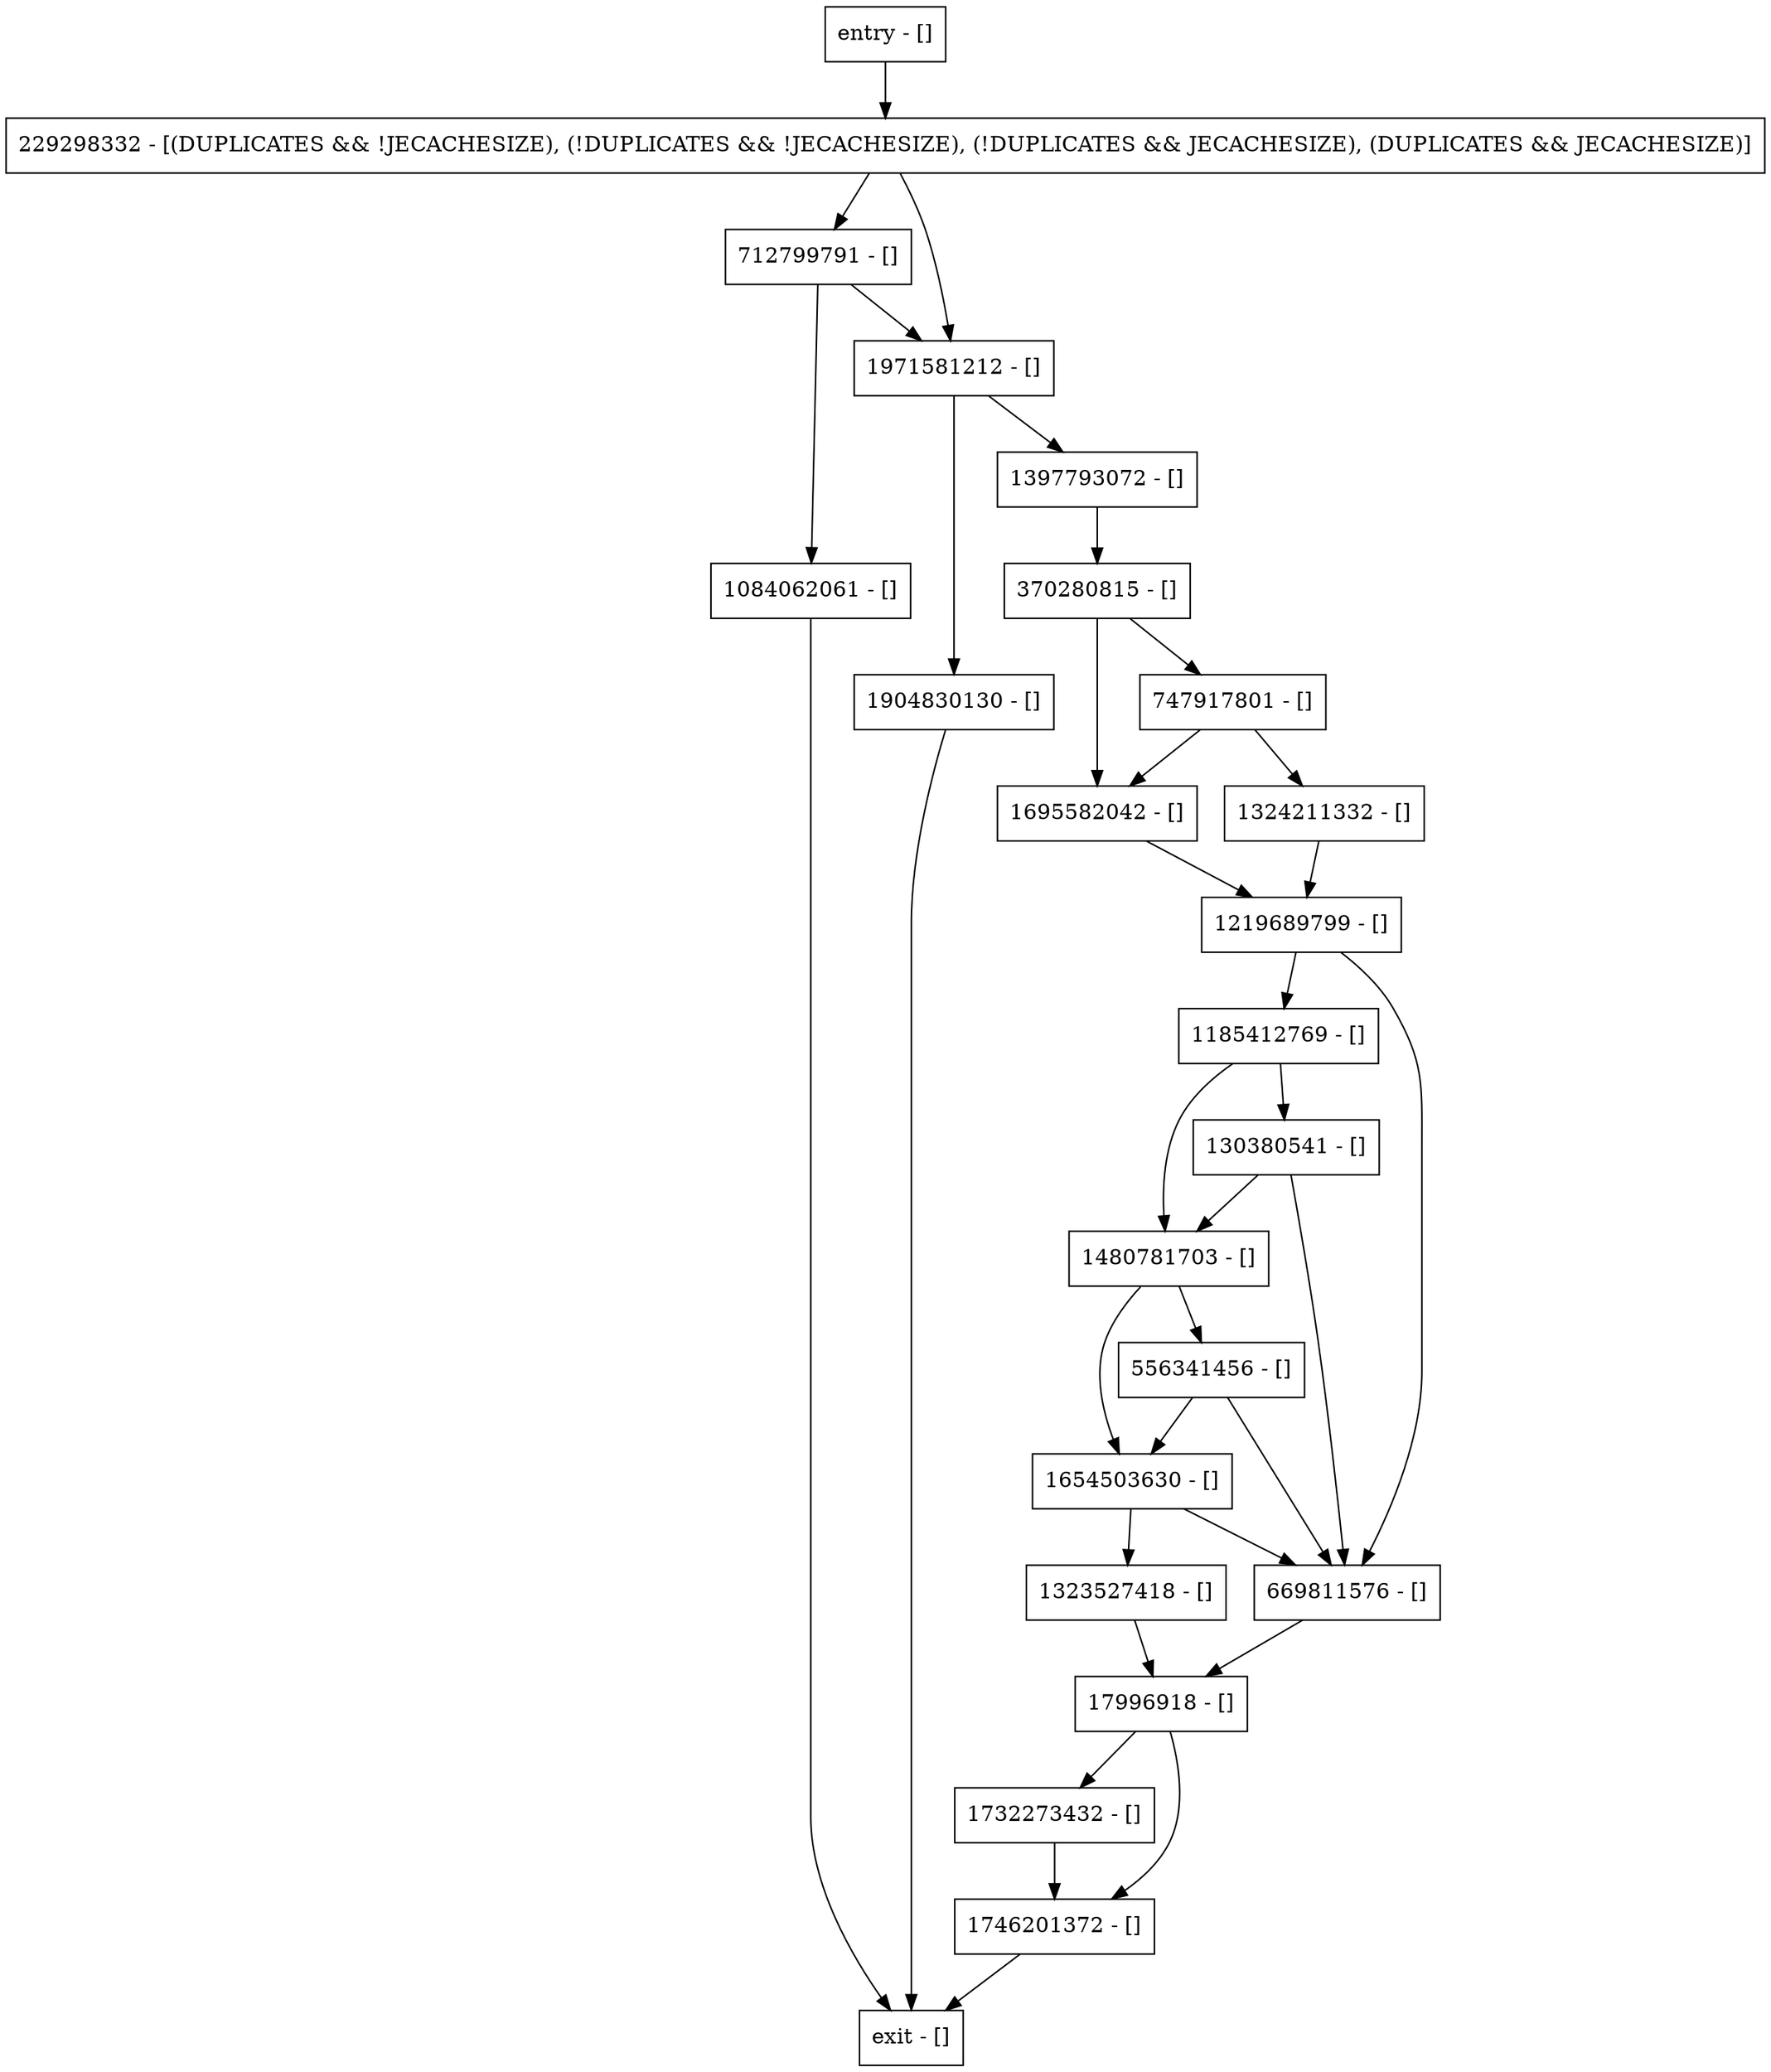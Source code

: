 digraph init {
node [shape=record];
17996918 [label="17996918 - []"];
130380541 [label="130380541 - []"];
1695582042 [label="1695582042 - []"];
747917801 [label="747917801 - []"];
712799791 [label="712799791 - []"];
1480781703 [label="1480781703 - []"];
1732273432 [label="1732273432 - []"];
1324211332 [label="1324211332 - []"];
556341456 [label="556341456 - []"];
1323527418 [label="1323527418 - []"];
entry [label="entry - []"];
exit [label="exit - []"];
229298332 [label="229298332 - [(DUPLICATES && !JECACHESIZE), (!DUPLICATES && !JECACHESIZE), (!DUPLICATES && JECACHESIZE), (DUPLICATES && JECACHESIZE)]"];
1654503630 [label="1654503630 - []"];
370280815 [label="370280815 - []"];
1219689799 [label="1219689799 - []"];
1084062061 [label="1084062061 - []"];
1185412769 [label="1185412769 - []"];
1904830130 [label="1904830130 - []"];
1397793072 [label="1397793072 - []"];
1971581212 [label="1971581212 - []"];
669811576 [label="669811576 - []"];
1746201372 [label="1746201372 - []"];
entry;
exit;
17996918 -> 1732273432;
17996918 -> 1746201372;
130380541 -> 1480781703;
130380541 -> 669811576;
1695582042 -> 1219689799;
747917801 -> 1695582042;
747917801 -> 1324211332;
712799791 -> 1084062061;
712799791 -> 1971581212;
1480781703 -> 1654503630;
1480781703 -> 556341456;
1732273432 -> 1746201372;
1324211332 -> 1219689799;
556341456 -> 1654503630;
556341456 -> 669811576;
1323527418 -> 17996918;
entry -> 229298332;
229298332 -> 712799791;
229298332 -> 1971581212;
1654503630 -> 1323527418;
1654503630 -> 669811576;
370280815 -> 1695582042;
370280815 -> 747917801;
1219689799 -> 1185412769;
1219689799 -> 669811576;
1084062061 -> exit;
1185412769 -> 130380541;
1185412769 -> 1480781703;
1904830130 -> exit;
1397793072 -> 370280815;
1971581212 -> 1904830130;
1971581212 -> 1397793072;
669811576 -> 17996918;
1746201372 -> exit;
}
